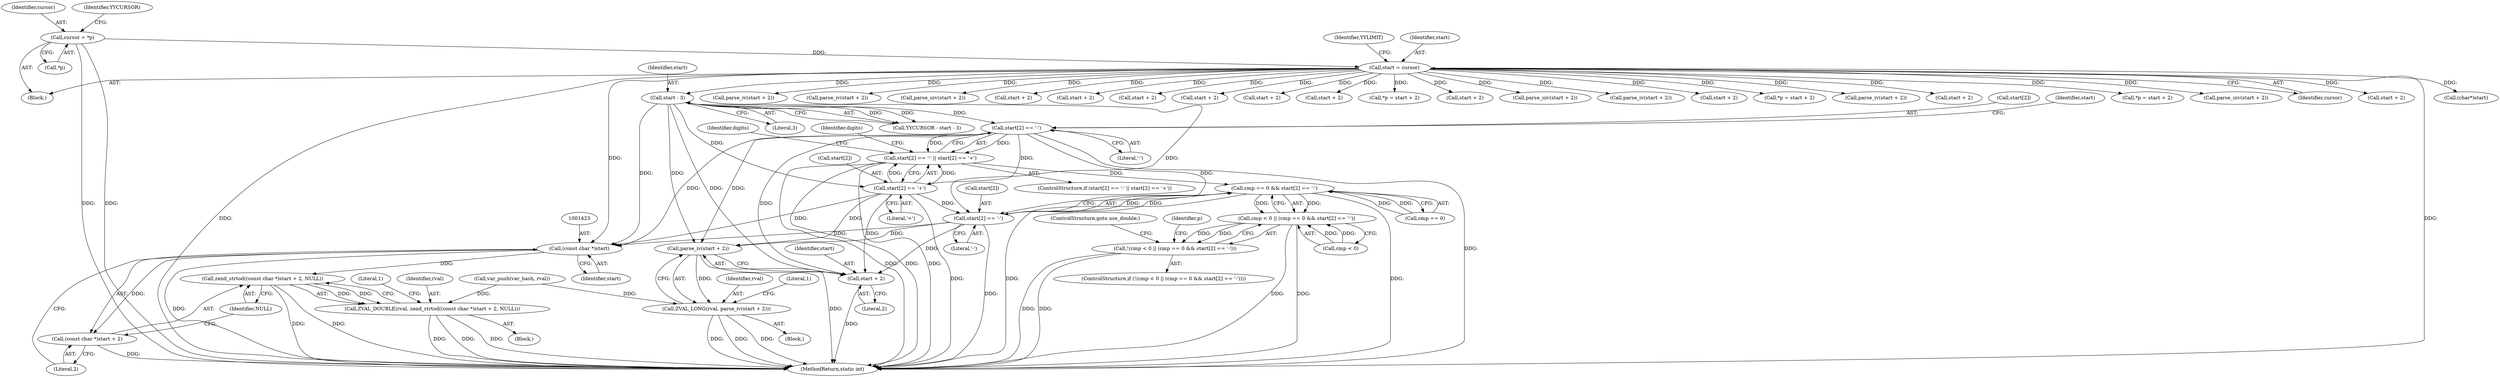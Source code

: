digraph "0_php-src_1a23ebc1fff59bf480ca92963b36eba5c1b904c4@array" {
"1001502" [label="(Call,start[2] == '-')"];
"1001497" [label="(Call,start - 3)"];
"1000144" [label="(Call,start = cursor)"];
"1000120" [label="(Call,cursor = *p)"];
"1001422" [label="(Call,(const char *)start)"];
"1001420" [label="(Call,zend_strtod((const char *)start + 2, NULL))"];
"1001418" [label="(Call,ZVAL_DOUBLE(rval, zend_strtod((const char *)start + 2, NULL)))"];
"1001421" [label="(Call,(const char *)start + 2)"];
"1001501" [label="(Call,start[2] == '-' || start[2] == '+')"];
"1001548" [label="(Call,cmp == 0 && start[2] == '-')"];
"1001544" [label="(Call,cmp < 0 || (cmp == 0 && start[2] == '-'))"];
"1001543" [label="(Call,!(cmp < 0 || (cmp == 0 && start[2] == '-')))"];
"1001507" [label="(Call,start[2] == '+')"];
"1001552" [label="(Call,start[2] == '-')"];
"1001568" [label="(Call,parse_iv(start + 2))"];
"1001566" [label="(Call,ZVAL_LONG(rval, parse_iv(start + 2)))"];
"1001569" [label="(Call,start + 2)"];
"1001495" [label="(Call,YYCURSOR - start - 3)"];
"1002447" [label="(MethodReturn,static int)"];
"1001420" [label="(Call,zend_strtod((const char *)start + 2, NULL))"];
"1001428" [label="(Literal,1)"];
"1001514" [label="(Identifier,digits)"];
"1001604" [label="(Call,start + 2)"];
"1001569" [label="(Call,start + 2)"];
"1002398" [label="(Call,(char*)start)"];
"1001503" [label="(Call,start[2])"];
"1001553" [label="(Call,start[2])"];
"1002136" [label="(Call,parse_iv(start + 2))"];
"1001500" [label="(ControlStructure,if (start[2] == '-' || start[2] == '+'))"];
"1001347" [label="(Call,parse_iv(start + 2))"];
"1001491" [label="(Block,)"];
"1002050" [label="(Call,parse_uiv(start + 2))"];
"1001499" [label="(Literal,3)"];
"1000121" [label="(Identifier,cursor)"];
"1001424" [label="(Identifier,start)"];
"1000144" [label="(Call,start = cursor)"];
"1000126" [label="(Identifier,YYCURSOR)"];
"1001508" [label="(Call,start[2])"];
"1001502" [label="(Call,start[2] == '-')"];
"1001552" [label="(Call,start[2] == '-')"];
"1001263" [label="(Call,start + 2)"];
"1001558" [label="(ControlStructure,goto use_double;)"];
"1001511" [label="(Literal,'+')"];
"1001564" [label="(Identifier,p)"];
"1001348" [label="(Call,start + 2)"];
"1001723" [label="(Call,start + 2)"];
"1001568" [label="(Call,parse_iv(start + 2))"];
"1001497" [label="(Call,start - 3)"];
"1001506" [label="(Literal,'-')"];
"1002137" [label="(Call,start + 2)"];
"1001419" [label="(Identifier,rval)"];
"1001544" [label="(Call,cmp < 0 || (cmp == 0 && start[2] == '-'))"];
"1001566" [label="(Call,ZVAL_LONG(rval, parse_iv(start + 2)))"];
"1002067" [label="(Call,start + 2)"];
"1002051" [label="(Call,start + 2)"];
"1001509" [label="(Identifier,start)"];
"1001720" [label="(Call,*p = start + 2)"];
"1001543" [label="(Call,!(cmp < 0 || (cmp == 0 && start[2] == '-')))"];
"1001542" [label="(ControlStructure,if (!(cmp < 0 || (cmp == 0 && start[2] == '-'))))"];
"1001570" [label="(Identifier,start)"];
"1000111" [label="(Block,)"];
"1001571" [label="(Literal,2)"];
"1002315" [label="(Call,start + 2)"];
"1001549" [label="(Call,cmp == 0)"];
"1001567" [label="(Identifier,rval)"];
"1001418" [label="(Call,ZVAL_DOUBLE(rval, zend_strtod((const char *)start + 2, NULL)))"];
"1001517" [label="(Identifier,digits)"];
"1000141" [label="(Call,var_push(var_hash, rval))"];
"1001548" [label="(Call,cmp == 0 && start[2] == '-')"];
"1000120" [label="(Call,cursor = *p)"];
"1001702" [label="(Call,parse_uiv(start + 2))"];
"1001603" [label="(Call,parse_iv(start + 2))"];
"1001703" [label="(Call,start + 2)"];
"1001573" [label="(Literal,1)"];
"1002312" [label="(Call,*p = start + 2)"];
"1001421" [label="(Call,(const char *)start + 2)"];
"1000122" [label="(Call,*p)"];
"1001425" [label="(Literal,2)"];
"1001262" [label="(Call,parse_iv(start + 2))"];
"1001412" [label="(Block,)"];
"1001556" [label="(Literal,'-')"];
"1002299" [label="(Call,start + 2)"];
"1002064" [label="(Call,*p = start + 2)"];
"1000145" [label="(Identifier,start)"];
"1001501" [label="(Call,start[2] == '-' || start[2] == '+')"];
"1000153" [label="(Identifier,YYLIMIT)"];
"1002298" [label="(Call,parse_uiv(start + 2))"];
"1000146" [label="(Identifier,cursor)"];
"1001545" [label="(Call,cmp < 0)"];
"1001422" [label="(Call,(const char *)start)"];
"1001507" [label="(Call,start[2] == '+')"];
"1001426" [label="(Identifier,NULL)"];
"1001498" [label="(Identifier,start)"];
"1001502" -> "1001501"  [label="AST: "];
"1001502" -> "1001506"  [label="CFG: "];
"1001503" -> "1001502"  [label="AST: "];
"1001506" -> "1001502"  [label="AST: "];
"1001509" -> "1001502"  [label="CFG: "];
"1001501" -> "1001502"  [label="CFG: "];
"1001502" -> "1002447"  [label="DDG: "];
"1001502" -> "1001422"  [label="DDG: "];
"1001502" -> "1001501"  [label="DDG: "];
"1001502" -> "1001501"  [label="DDG: "];
"1001497" -> "1001502"  [label="DDG: "];
"1001502" -> "1001507"  [label="DDG: "];
"1001502" -> "1001552"  [label="DDG: "];
"1001502" -> "1001568"  [label="DDG: "];
"1001502" -> "1001569"  [label="DDG: "];
"1001497" -> "1001495"  [label="AST: "];
"1001497" -> "1001499"  [label="CFG: "];
"1001498" -> "1001497"  [label="AST: "];
"1001499" -> "1001497"  [label="AST: "];
"1001495" -> "1001497"  [label="CFG: "];
"1001497" -> "1001422"  [label="DDG: "];
"1001497" -> "1001495"  [label="DDG: "];
"1001497" -> "1001495"  [label="DDG: "];
"1000144" -> "1001497"  [label="DDG: "];
"1001497" -> "1001507"  [label="DDG: "];
"1001497" -> "1001552"  [label="DDG: "];
"1001497" -> "1001568"  [label="DDG: "];
"1001497" -> "1001569"  [label="DDG: "];
"1000144" -> "1000111"  [label="AST: "];
"1000144" -> "1000146"  [label="CFG: "];
"1000145" -> "1000144"  [label="AST: "];
"1000146" -> "1000144"  [label="AST: "];
"1000153" -> "1000144"  [label="CFG: "];
"1000144" -> "1002447"  [label="DDG: "];
"1000144" -> "1002447"  [label="DDG: "];
"1000120" -> "1000144"  [label="DDG: "];
"1000144" -> "1001262"  [label="DDG: "];
"1000144" -> "1001263"  [label="DDG: "];
"1000144" -> "1001347"  [label="DDG: "];
"1000144" -> "1001348"  [label="DDG: "];
"1000144" -> "1001422"  [label="DDG: "];
"1000144" -> "1001603"  [label="DDG: "];
"1000144" -> "1001604"  [label="DDG: "];
"1000144" -> "1001702"  [label="DDG: "];
"1000144" -> "1001703"  [label="DDG: "];
"1000144" -> "1001720"  [label="DDG: "];
"1000144" -> "1001723"  [label="DDG: "];
"1000144" -> "1002050"  [label="DDG: "];
"1000144" -> "1002051"  [label="DDG: "];
"1000144" -> "1002064"  [label="DDG: "];
"1000144" -> "1002067"  [label="DDG: "];
"1000144" -> "1002136"  [label="DDG: "];
"1000144" -> "1002137"  [label="DDG: "];
"1000144" -> "1002298"  [label="DDG: "];
"1000144" -> "1002299"  [label="DDG: "];
"1000144" -> "1002312"  [label="DDG: "];
"1000144" -> "1002315"  [label="DDG: "];
"1000144" -> "1002398"  [label="DDG: "];
"1000120" -> "1000111"  [label="AST: "];
"1000120" -> "1000122"  [label="CFG: "];
"1000121" -> "1000120"  [label="AST: "];
"1000122" -> "1000120"  [label="AST: "];
"1000126" -> "1000120"  [label="CFG: "];
"1000120" -> "1002447"  [label="DDG: "];
"1000120" -> "1002447"  [label="DDG: "];
"1001422" -> "1001421"  [label="AST: "];
"1001422" -> "1001424"  [label="CFG: "];
"1001423" -> "1001422"  [label="AST: "];
"1001424" -> "1001422"  [label="AST: "];
"1001425" -> "1001422"  [label="CFG: "];
"1001422" -> "1002447"  [label="DDG: "];
"1001422" -> "1001420"  [label="DDG: "];
"1001422" -> "1001421"  [label="DDG: "];
"1001507" -> "1001422"  [label="DDG: "];
"1001552" -> "1001422"  [label="DDG: "];
"1001420" -> "1001418"  [label="AST: "];
"1001420" -> "1001426"  [label="CFG: "];
"1001421" -> "1001420"  [label="AST: "];
"1001426" -> "1001420"  [label="AST: "];
"1001418" -> "1001420"  [label="CFG: "];
"1001420" -> "1002447"  [label="DDG: "];
"1001420" -> "1002447"  [label="DDG: "];
"1001420" -> "1001418"  [label="DDG: "];
"1001420" -> "1001418"  [label="DDG: "];
"1001418" -> "1001412"  [label="AST: "];
"1001419" -> "1001418"  [label="AST: "];
"1001428" -> "1001418"  [label="CFG: "];
"1001418" -> "1002447"  [label="DDG: "];
"1001418" -> "1002447"  [label="DDG: "];
"1001418" -> "1002447"  [label="DDG: "];
"1000141" -> "1001418"  [label="DDG: "];
"1001421" -> "1001425"  [label="CFG: "];
"1001425" -> "1001421"  [label="AST: "];
"1001426" -> "1001421"  [label="CFG: "];
"1001421" -> "1002447"  [label="DDG: "];
"1001501" -> "1001500"  [label="AST: "];
"1001501" -> "1001507"  [label="CFG: "];
"1001507" -> "1001501"  [label="AST: "];
"1001514" -> "1001501"  [label="CFG: "];
"1001517" -> "1001501"  [label="CFG: "];
"1001501" -> "1002447"  [label="DDG: "];
"1001501" -> "1002447"  [label="DDG: "];
"1001501" -> "1002447"  [label="DDG: "];
"1001507" -> "1001501"  [label="DDG: "];
"1001507" -> "1001501"  [label="DDG: "];
"1001501" -> "1001548"  [label="DDG: "];
"1001548" -> "1001544"  [label="AST: "];
"1001548" -> "1001549"  [label="CFG: "];
"1001548" -> "1001552"  [label="CFG: "];
"1001549" -> "1001548"  [label="AST: "];
"1001552" -> "1001548"  [label="AST: "];
"1001544" -> "1001548"  [label="CFG: "];
"1001548" -> "1002447"  [label="DDG: "];
"1001548" -> "1002447"  [label="DDG: "];
"1001548" -> "1001544"  [label="DDG: "];
"1001548" -> "1001544"  [label="DDG: "];
"1001549" -> "1001548"  [label="DDG: "];
"1001549" -> "1001548"  [label="DDG: "];
"1001552" -> "1001548"  [label="DDG: "];
"1001552" -> "1001548"  [label="DDG: "];
"1001544" -> "1001543"  [label="AST: "];
"1001544" -> "1001545"  [label="CFG: "];
"1001545" -> "1001544"  [label="AST: "];
"1001543" -> "1001544"  [label="CFG: "];
"1001544" -> "1002447"  [label="DDG: "];
"1001544" -> "1002447"  [label="DDG: "];
"1001544" -> "1001543"  [label="DDG: "];
"1001544" -> "1001543"  [label="DDG: "];
"1001545" -> "1001544"  [label="DDG: "];
"1001545" -> "1001544"  [label="DDG: "];
"1001543" -> "1001542"  [label="AST: "];
"1001558" -> "1001543"  [label="CFG: "];
"1001564" -> "1001543"  [label="CFG: "];
"1001543" -> "1002447"  [label="DDG: "];
"1001543" -> "1002447"  [label="DDG: "];
"1001507" -> "1001511"  [label="CFG: "];
"1001508" -> "1001507"  [label="AST: "];
"1001511" -> "1001507"  [label="AST: "];
"1001507" -> "1002447"  [label="DDG: "];
"1001507" -> "1001552"  [label="DDG: "];
"1001507" -> "1001568"  [label="DDG: "];
"1001507" -> "1001569"  [label="DDG: "];
"1001552" -> "1001556"  [label="CFG: "];
"1001553" -> "1001552"  [label="AST: "];
"1001556" -> "1001552"  [label="AST: "];
"1001552" -> "1002447"  [label="DDG: "];
"1001552" -> "1001568"  [label="DDG: "];
"1001552" -> "1001569"  [label="DDG: "];
"1001568" -> "1001566"  [label="AST: "];
"1001568" -> "1001569"  [label="CFG: "];
"1001569" -> "1001568"  [label="AST: "];
"1001566" -> "1001568"  [label="CFG: "];
"1001568" -> "1002447"  [label="DDG: "];
"1001568" -> "1001566"  [label="DDG: "];
"1001566" -> "1001491"  [label="AST: "];
"1001567" -> "1001566"  [label="AST: "];
"1001573" -> "1001566"  [label="CFG: "];
"1001566" -> "1002447"  [label="DDG: "];
"1001566" -> "1002447"  [label="DDG: "];
"1001566" -> "1002447"  [label="DDG: "];
"1000141" -> "1001566"  [label="DDG: "];
"1001569" -> "1001571"  [label="CFG: "];
"1001570" -> "1001569"  [label="AST: "];
"1001571" -> "1001569"  [label="AST: "];
"1001569" -> "1002447"  [label="DDG: "];
}
